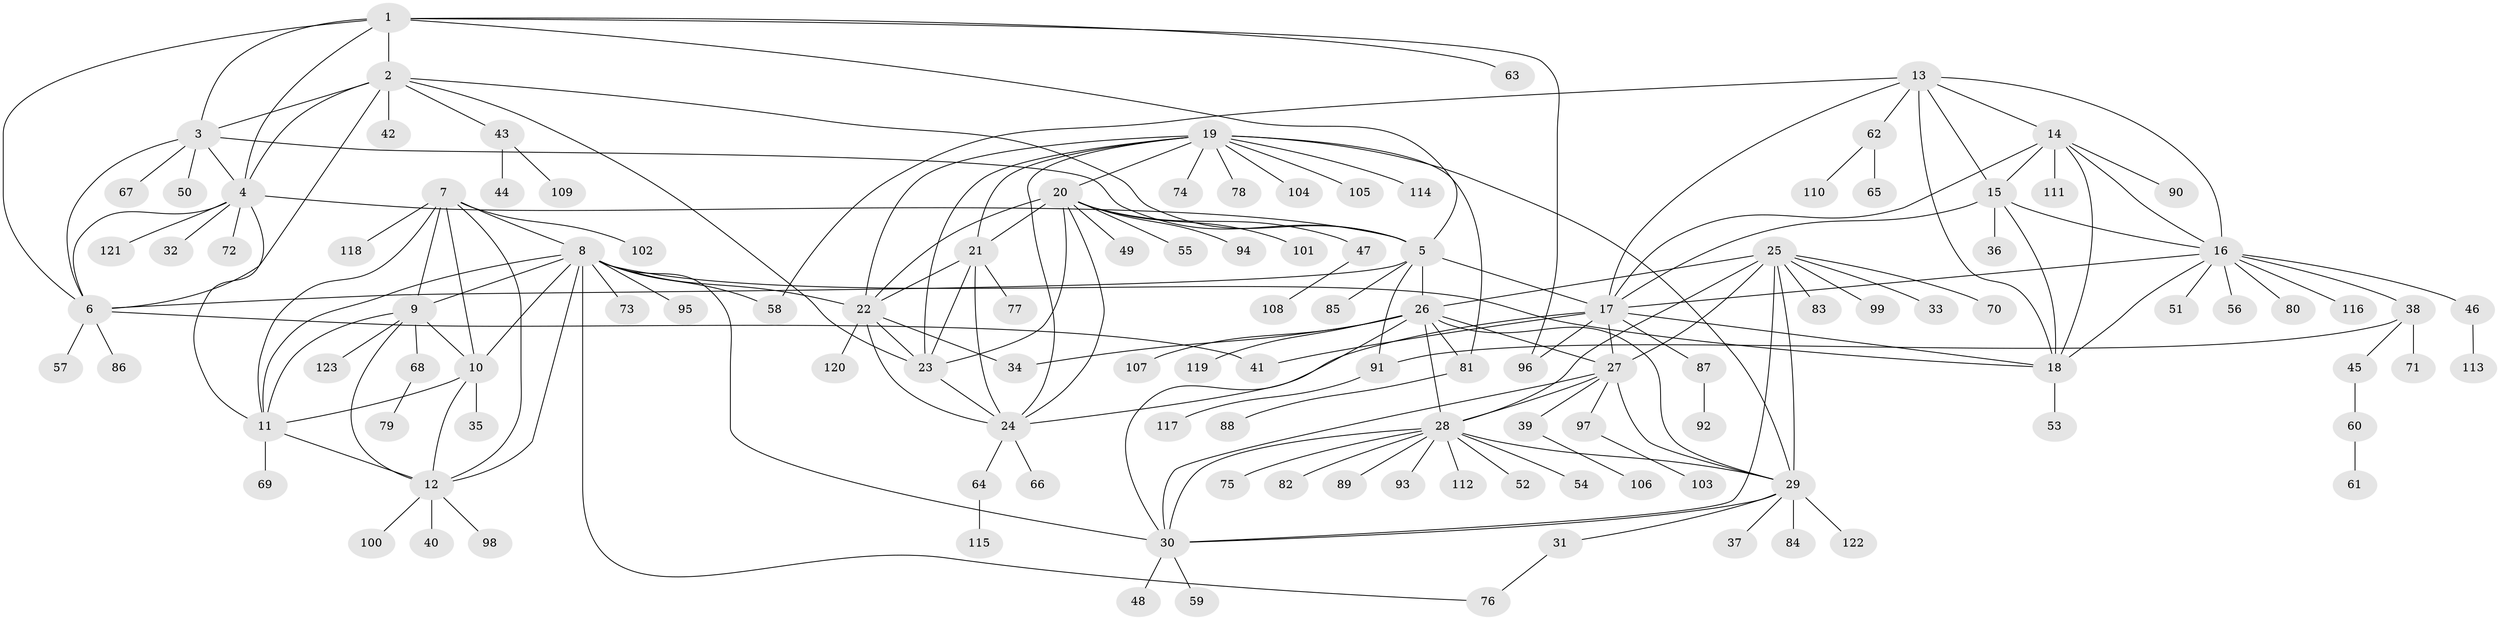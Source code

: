 // coarse degree distribution, {6: 0.09836065573770492, 10: 0.01639344262295082, 11: 0.01639344262295082, 9: 0.03278688524590164, 12: 0.01639344262295082, 7: 0.01639344262295082, 8: 0.03278688524590164, 13: 0.01639344262295082, 5: 0.01639344262295082, 1: 0.6721311475409836, 3: 0.01639344262295082, 2: 0.04918032786885246}
// Generated by graph-tools (version 1.1) at 2025/19/03/04/25 18:19:52]
// undirected, 123 vertices, 185 edges
graph export_dot {
graph [start="1"]
  node [color=gray90,style=filled];
  1;
  2;
  3;
  4;
  5;
  6;
  7;
  8;
  9;
  10;
  11;
  12;
  13;
  14;
  15;
  16;
  17;
  18;
  19;
  20;
  21;
  22;
  23;
  24;
  25;
  26;
  27;
  28;
  29;
  30;
  31;
  32;
  33;
  34;
  35;
  36;
  37;
  38;
  39;
  40;
  41;
  42;
  43;
  44;
  45;
  46;
  47;
  48;
  49;
  50;
  51;
  52;
  53;
  54;
  55;
  56;
  57;
  58;
  59;
  60;
  61;
  62;
  63;
  64;
  65;
  66;
  67;
  68;
  69;
  70;
  71;
  72;
  73;
  74;
  75;
  76;
  77;
  78;
  79;
  80;
  81;
  82;
  83;
  84;
  85;
  86;
  87;
  88;
  89;
  90;
  91;
  92;
  93;
  94;
  95;
  96;
  97;
  98;
  99;
  100;
  101;
  102;
  103;
  104;
  105;
  106;
  107;
  108;
  109;
  110;
  111;
  112;
  113;
  114;
  115;
  116;
  117;
  118;
  119;
  120;
  121;
  122;
  123;
  1 -- 2;
  1 -- 3;
  1 -- 4;
  1 -- 5;
  1 -- 6;
  1 -- 63;
  1 -- 96;
  2 -- 3;
  2 -- 4;
  2 -- 5;
  2 -- 6;
  2 -- 23;
  2 -- 42;
  2 -- 43;
  3 -- 4;
  3 -- 5;
  3 -- 6;
  3 -- 50;
  3 -- 67;
  4 -- 5;
  4 -- 6;
  4 -- 11;
  4 -- 32;
  4 -- 72;
  4 -- 121;
  5 -- 6;
  5 -- 17;
  5 -- 26;
  5 -- 85;
  5 -- 91;
  6 -- 41;
  6 -- 57;
  6 -- 86;
  7 -- 8;
  7 -- 9;
  7 -- 10;
  7 -- 11;
  7 -- 12;
  7 -- 102;
  7 -- 118;
  8 -- 9;
  8 -- 10;
  8 -- 11;
  8 -- 12;
  8 -- 18;
  8 -- 22;
  8 -- 30;
  8 -- 58;
  8 -- 73;
  8 -- 76;
  8 -- 95;
  9 -- 10;
  9 -- 11;
  9 -- 12;
  9 -- 68;
  9 -- 123;
  10 -- 11;
  10 -- 12;
  10 -- 35;
  11 -- 12;
  11 -- 69;
  12 -- 40;
  12 -- 98;
  12 -- 100;
  13 -- 14;
  13 -- 15;
  13 -- 16;
  13 -- 17;
  13 -- 18;
  13 -- 58;
  13 -- 62;
  14 -- 15;
  14 -- 16;
  14 -- 17;
  14 -- 18;
  14 -- 90;
  14 -- 111;
  15 -- 16;
  15 -- 17;
  15 -- 18;
  15 -- 36;
  16 -- 17;
  16 -- 18;
  16 -- 38;
  16 -- 46;
  16 -- 51;
  16 -- 56;
  16 -- 80;
  16 -- 116;
  17 -- 18;
  17 -- 24;
  17 -- 27;
  17 -- 41;
  17 -- 87;
  17 -- 96;
  18 -- 53;
  19 -- 20;
  19 -- 21;
  19 -- 22;
  19 -- 23;
  19 -- 24;
  19 -- 29;
  19 -- 74;
  19 -- 78;
  19 -- 81;
  19 -- 104;
  19 -- 105;
  19 -- 114;
  20 -- 21;
  20 -- 22;
  20 -- 23;
  20 -- 24;
  20 -- 47;
  20 -- 49;
  20 -- 55;
  20 -- 94;
  20 -- 101;
  21 -- 22;
  21 -- 23;
  21 -- 24;
  21 -- 77;
  22 -- 23;
  22 -- 24;
  22 -- 34;
  22 -- 120;
  23 -- 24;
  24 -- 64;
  24 -- 66;
  25 -- 26;
  25 -- 27;
  25 -- 28;
  25 -- 29;
  25 -- 30;
  25 -- 33;
  25 -- 70;
  25 -- 83;
  25 -- 99;
  26 -- 27;
  26 -- 28;
  26 -- 29;
  26 -- 30;
  26 -- 34;
  26 -- 81;
  26 -- 107;
  26 -- 119;
  27 -- 28;
  27 -- 29;
  27 -- 30;
  27 -- 39;
  27 -- 97;
  28 -- 29;
  28 -- 30;
  28 -- 52;
  28 -- 54;
  28 -- 75;
  28 -- 82;
  28 -- 89;
  28 -- 93;
  28 -- 112;
  29 -- 30;
  29 -- 31;
  29 -- 37;
  29 -- 84;
  29 -- 122;
  30 -- 48;
  30 -- 59;
  31 -- 76;
  38 -- 45;
  38 -- 71;
  38 -- 91;
  39 -- 106;
  43 -- 44;
  43 -- 109;
  45 -- 60;
  46 -- 113;
  47 -- 108;
  60 -- 61;
  62 -- 65;
  62 -- 110;
  64 -- 115;
  68 -- 79;
  81 -- 88;
  87 -- 92;
  91 -- 117;
  97 -- 103;
}
